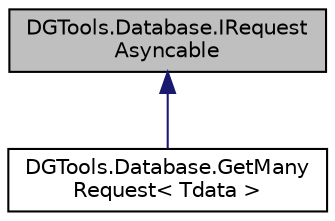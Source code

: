 digraph "DGTools.Database.IRequestAsyncable"
{
 // LATEX_PDF_SIZE
  edge [fontname="Helvetica",fontsize="10",labelfontname="Helvetica",labelfontsize="10"];
  node [fontname="Helvetica",fontsize="10",shape=record];
  Node0 [label="DGTools.Database.IRequest\lAsyncable",height=0.2,width=0.4,color="black", fillcolor="grey75", style="filled", fontcolor="black",tooltip="Implement this interface on a Request to allow it to be run asynchronously"];
  Node0 -> Node1 [dir="back",color="midnightblue",fontsize="10",style="solid",fontname="Helvetica"];
  Node1 [label="DGTools.Database.GetMany\lRequest\< Tdata \>",height=0.2,width=0.4,color="black", fillcolor="white", style="filled",URL="$class_d_g_tools_1_1_database_1_1_get_many_request.html",tooltip=" "];
}
